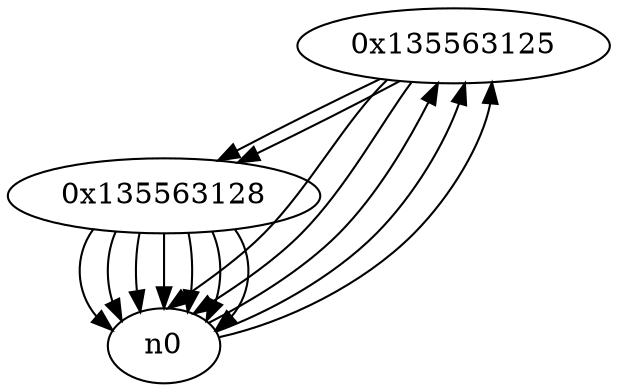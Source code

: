 digraph G{
/* nodes */
  n1 [label="0x135563125"]
  n2 [label="0x135563128"]
/* edges */
n1 -> n2;
n1 -> n0;
n1 -> n0;
n0 -> n1;
n0 -> n1;
n0 -> n1;
n2 -> n0;
n2 -> n0;
n2 -> n0;
n2 -> n0;
n2 -> n0;
n2 -> n0;
n2 -> n0;
n1 -> n2;
}
